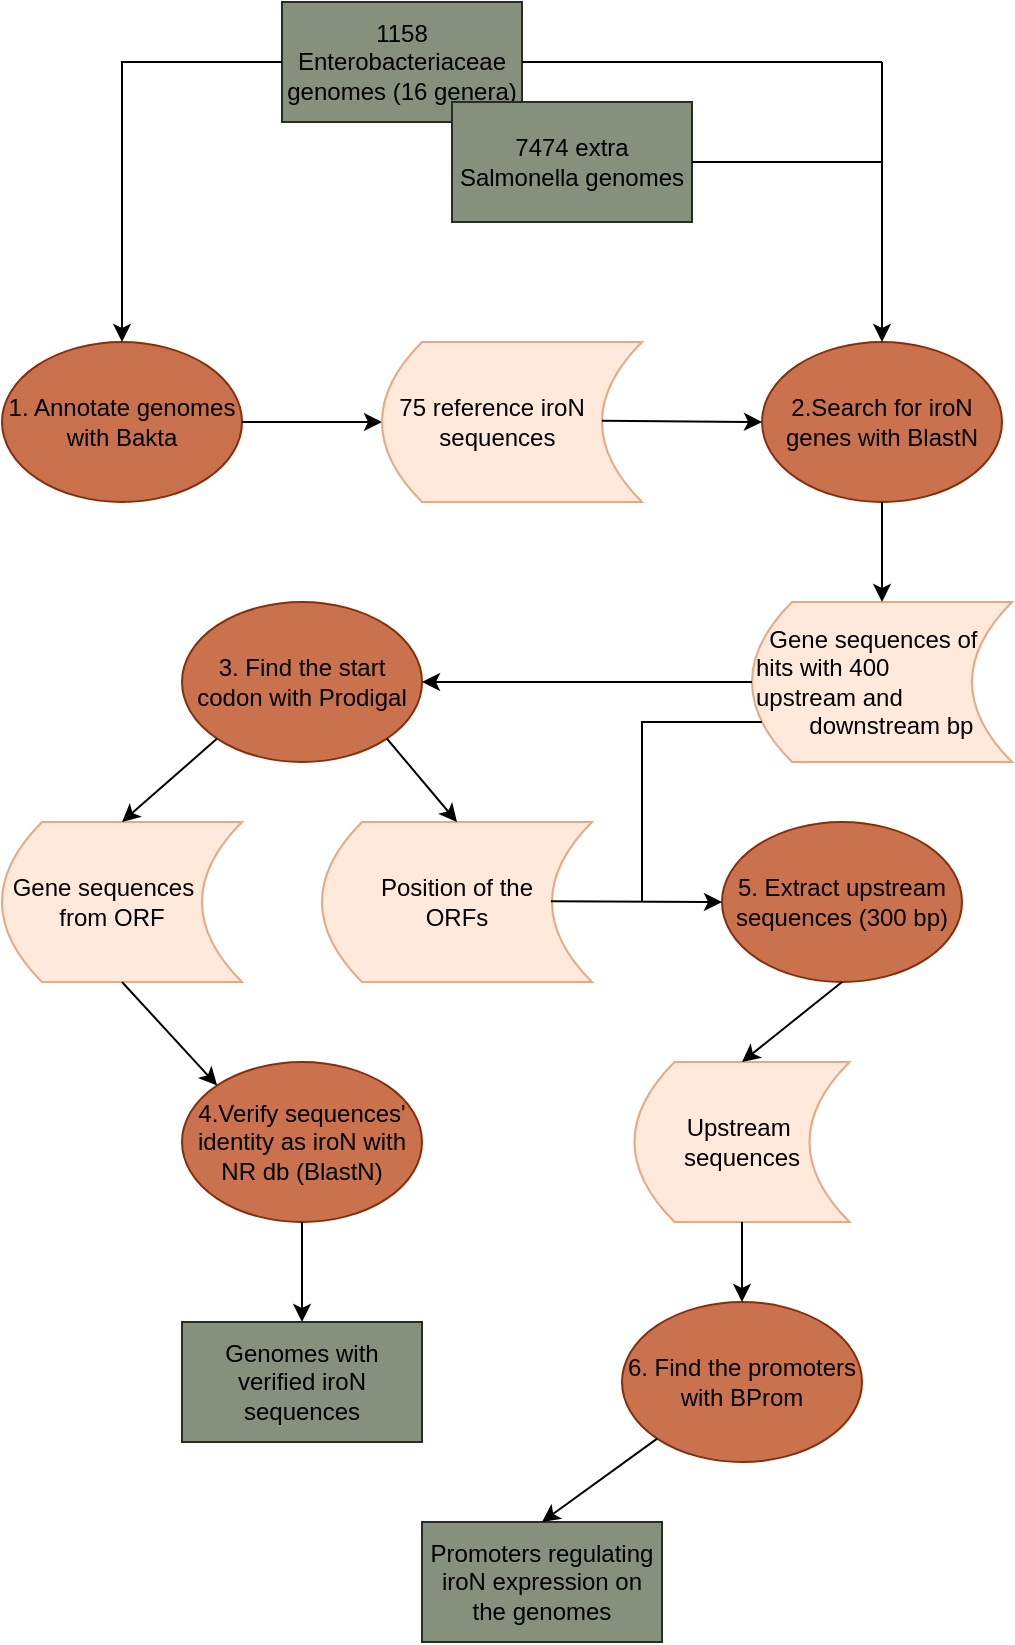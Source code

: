 <mxfile version="24.7.6">
  <diagram name="Page-1" id="XPCQrtxg84oxnPtzx1do">
    <mxGraphModel dx="1021" dy="769" grid="1" gridSize="10" guides="1" tooltips="1" connect="1" arrows="1" fold="1" page="1" pageScale="1" pageWidth="1100" pageHeight="1700" math="0" shadow="0">
      <root>
        <mxCell id="0" />
        <mxCell id="1" parent="0" />
        <mxCell id="5hx85q__BcJgSBlU8Jjk-2" value="1. Annotate genomes with Bakta" style="ellipse;whiteSpace=wrap;html=1;fillColor=#c9704c;strokeColor=#862F0D;" parent="1" vertex="1">
          <mxGeometry x="80" y="200" width="120" height="80" as="geometry" />
        </mxCell>
        <mxCell id="5hx85q__BcJgSBlU8Jjk-3" value="1158 Enterobacteriaceae genomes (16 genera)" style="rounded=0;whiteSpace=wrap;html=1;fillColor=#85917C;strokeColor=#292D26;" parent="1" vertex="1">
          <mxGeometry x="220" y="30" width="120" height="60" as="geometry" />
        </mxCell>
        <mxCell id="5hx85q__BcJgSBlU8Jjk-8" value="6. Find the promoters with BProm" style="ellipse;whiteSpace=wrap;html=1;fillColor=#CA714D;strokeColor=#862F0D;" parent="1" vertex="1">
          <mxGeometry x="390" y="680" width="120" height="80" as="geometry" />
        </mxCell>
        <mxCell id="5hx85q__BcJgSBlU8Jjk-13" value="Promoters regulating iroN expression on the genomes" style="rounded=0;whiteSpace=wrap;html=1;fillColor=#85917C;strokeColor=#292D26;" parent="1" vertex="1">
          <mxGeometry x="290" y="790" width="120" height="60" as="geometry" />
        </mxCell>
        <mxCell id="5hx85q__BcJgSBlU8Jjk-14" value="" style="endArrow=classic;html=1;rounded=0;exitX=1;exitY=0.5;exitDx=0;exitDy=0;entryX=0;entryY=0.5;entryDx=0;entryDy=0;" parent="1" source="5hx85q__BcJgSBlU8Jjk-2" target="JB7MgtdJx0A8OHqEg8VY-4" edge="1">
          <mxGeometry width="50" height="50" relative="1" as="geometry">
            <mxPoint x="400" y="440" as="sourcePoint" />
            <mxPoint x="270" y="230" as="targetPoint" />
          </mxGeometry>
        </mxCell>
        <mxCell id="5hx85q__BcJgSBlU8Jjk-15" value="" style="endArrow=classic;html=1;rounded=0;exitX=0;exitY=0.5;exitDx=0;exitDy=0;entryX=0.5;entryY=0;entryDx=0;entryDy=0;" parent="1" source="5hx85q__BcJgSBlU8Jjk-3" target="5hx85q__BcJgSBlU8Jjk-2" edge="1">
          <mxGeometry width="50" height="50" relative="1" as="geometry">
            <mxPoint x="400" y="440" as="sourcePoint" />
            <mxPoint x="450" y="390" as="targetPoint" />
            <Array as="points">
              <mxPoint x="140" y="60" />
            </Array>
          </mxGeometry>
        </mxCell>
        <mxCell id="JB7MgtdJx0A8OHqEg8VY-4" value="&lt;div align=&quot;left&quot;&gt;&amp;nbsp; 75 reference iroN&amp;nbsp;&amp;nbsp;&amp;nbsp; &lt;span style=&quot;white-space: pre;&quot;&gt;&#x9;&lt;/span&gt;sequences&lt;/div&gt;" style="shape=dataStorage;whiteSpace=wrap;html=1;fixedSize=1;align=left;fillColor=#FFE9DB;strokeColor=#E5AA85;" parent="1" vertex="1">
          <mxGeometry x="270" y="200" width="130" height="80" as="geometry" />
        </mxCell>
        <mxCell id="JB7MgtdJx0A8OHqEg8VY-8" value="2.Search for iroN genes with BlastN" style="ellipse;whiteSpace=wrap;html=1;fillColor=#CA714D;strokeColor=#862f0d;" parent="1" vertex="1">
          <mxGeometry x="460" y="200" width="120" height="80" as="geometry" />
        </mxCell>
        <mxCell id="JB7MgtdJx0A8OHqEg8VY-9" value="" style="endArrow=classic;html=1;rounded=0;entryX=0;entryY=0.5;entryDx=0;entryDy=0;exitX=0.846;exitY=0.492;exitDx=0;exitDy=0;exitPerimeter=0;" parent="1" source="JB7MgtdJx0A8OHqEg8VY-4" target="JB7MgtdJx0A8OHqEg8VY-8" edge="1">
          <mxGeometry width="50" height="50" relative="1" as="geometry">
            <mxPoint x="400" y="230" as="sourcePoint" />
            <mxPoint x="470" y="230" as="targetPoint" />
          </mxGeometry>
        </mxCell>
        <mxCell id="JB7MgtdJx0A8OHqEg8VY-10" value="" style="endArrow=classic;html=1;rounded=0;entryX=0.5;entryY=0;entryDx=0;entryDy=0;" parent="1" target="JB7MgtdJx0A8OHqEg8VY-8" edge="1">
          <mxGeometry width="50" height="50" relative="1" as="geometry">
            <mxPoint x="520" y="60" as="sourcePoint" />
            <mxPoint x="390" y="310" as="targetPoint" />
          </mxGeometry>
        </mxCell>
        <mxCell id="JB7MgtdJx0A8OHqEg8VY-15" value="&lt;div&gt;&amp;nbsp; Gene sequences of&amp;nbsp;&lt;/div&gt;&lt;div&gt;hits with 400&amp;nbsp;&lt;/div&gt;&lt;div&gt;upstream and &lt;span style=&quot;white-space: pre;&quot;&gt;&#x9;&lt;/span&gt;downstream bp&lt;/div&gt;" style="shape=dataStorage;whiteSpace=wrap;html=1;fixedSize=1;align=left;fillColor=#FFE9DB;strokeColor=#E5AA85;" parent="1" vertex="1">
          <mxGeometry x="455" y="330" width="130" height="80" as="geometry" />
        </mxCell>
        <mxCell id="JB7MgtdJx0A8OHqEg8VY-17" value="" style="endArrow=classic;html=1;rounded=0;exitX=0.5;exitY=1;exitDx=0;exitDy=0;entryX=0.5;entryY=0;entryDx=0;entryDy=0;" parent="1" source="JB7MgtdJx0A8OHqEg8VY-8" target="JB7MgtdJx0A8OHqEg8VY-15" edge="1">
          <mxGeometry width="50" height="50" relative="1" as="geometry">
            <mxPoint x="580" y="410" as="sourcePoint" />
            <mxPoint x="630" y="360" as="targetPoint" />
          </mxGeometry>
        </mxCell>
        <mxCell id="JB7MgtdJx0A8OHqEg8VY-18" value="3. Find the start codon with Prodigal" style="ellipse;whiteSpace=wrap;html=1;fillColor=#CA714D;strokeColor=#862F0D;" parent="1" vertex="1">
          <mxGeometry x="170" y="330" width="120" height="80" as="geometry" />
        </mxCell>
        <mxCell id="JB7MgtdJx0A8OHqEg8VY-19" value="" style="endArrow=classic;html=1;rounded=0;exitX=0;exitY=0.5;exitDx=0;exitDy=0;entryX=1;entryY=0.5;entryDx=0;entryDy=0;" parent="1" source="JB7MgtdJx0A8OHqEg8VY-15" target="JB7MgtdJx0A8OHqEg8VY-18" edge="1">
          <mxGeometry width="50" height="50" relative="1" as="geometry">
            <mxPoint x="260" y="450" as="sourcePoint" />
            <mxPoint x="310" y="400" as="targetPoint" />
          </mxGeometry>
        </mxCell>
        <mxCell id="JB7MgtdJx0A8OHqEg8VY-20" value="&lt;div align=&quot;center&quot;&gt;&amp;nbsp;Position of the&amp;nbsp;&lt;/div&gt;&lt;div align=&quot;center&quot;&gt;ORFs&lt;/div&gt;" style="shape=dataStorage;whiteSpace=wrap;html=1;fixedSize=1;align=center;fillColor=#FFE9DB;strokeColor=#E5AA85;" parent="1" vertex="1">
          <mxGeometry x="240" y="440" width="135" height="80" as="geometry" />
        </mxCell>
        <mxCell id="JB7MgtdJx0A8OHqEg8VY-21" value="&lt;div&gt;&amp;nbsp;Gene sequences&amp;nbsp;&lt;/div&gt;&lt;div&gt;&lt;span style=&quot;white-space: pre;&quot;&gt;&#x9;&lt;/span&gt;from ORF&lt;/div&gt;" style="shape=dataStorage;whiteSpace=wrap;html=1;fixedSize=1;align=left;fillColor=#FFE9DB;strokeColor=#E5AA85;" parent="1" vertex="1">
          <mxGeometry x="80" y="440" width="120" height="80" as="geometry" />
        </mxCell>
        <mxCell id="JB7MgtdJx0A8OHqEg8VY-23" value="4.Verify sequences&#39; identity as iroN with NR db (BlastN)" style="ellipse;whiteSpace=wrap;html=1;fillColor=#CA714D;strokeColor=#862F0D;" parent="1" vertex="1">
          <mxGeometry x="170" y="560" width="120" height="80" as="geometry" />
        </mxCell>
        <mxCell id="JB7MgtdJx0A8OHqEg8VY-24" value="Genomes with verified iroN sequences" style="rounded=0;whiteSpace=wrap;html=1;fillColor=#85917C;strokeColor=#292D26;" parent="1" vertex="1">
          <mxGeometry x="170" y="690" width="120" height="60" as="geometry" />
        </mxCell>
        <mxCell id="JB7MgtdJx0A8OHqEg8VY-25" value="5. Extract upstream sequences (300 bp)" style="ellipse;whiteSpace=wrap;html=1;fillColor=#CA714D;strokeColor=#862F0D;" parent="1" vertex="1">
          <mxGeometry x="440" y="440" width="120" height="80" as="geometry" />
        </mxCell>
        <mxCell id="JB7MgtdJx0A8OHqEg8VY-26" value="&lt;div&gt;Upstream&amp;nbsp;&lt;/div&gt;&lt;div&gt;sequences&lt;/div&gt;" style="shape=dataStorage;whiteSpace=wrap;html=1;fixedSize=1;align=center;fillColor=#FFE9DB;strokeColor=#E5AA85;" parent="1" vertex="1">
          <mxGeometry x="396.25" y="560" width="107.5" height="80" as="geometry" />
        </mxCell>
        <mxCell id="JB7MgtdJx0A8OHqEg8VY-1" value="7474 extra Salmonella genomes" style="rounded=0;whiteSpace=wrap;html=1;fillColor=#85917C;strokeColor=#292D26;" parent="1" vertex="1">
          <mxGeometry x="305" y="80" width="120" height="60" as="geometry" />
        </mxCell>
        <mxCell id="HDMEeG1fjW0iGM3FwmQQ-1" value="" style="endArrow=classic;html=1;rounded=0;exitX=0;exitY=1;exitDx=0;exitDy=0;entryX=0.5;entryY=0;entryDx=0;entryDy=0;" parent="1" source="JB7MgtdJx0A8OHqEg8VY-18" target="JB7MgtdJx0A8OHqEg8VY-21" edge="1">
          <mxGeometry width="50" height="50" relative="1" as="geometry">
            <mxPoint x="340" y="500" as="sourcePoint" />
            <mxPoint x="390" y="450" as="targetPoint" />
          </mxGeometry>
        </mxCell>
        <mxCell id="HDMEeG1fjW0iGM3FwmQQ-2" value="" style="endArrow=classic;html=1;rounded=0;exitX=1;exitY=1;exitDx=0;exitDy=0;entryX=0.5;entryY=0;entryDx=0;entryDy=0;" parent="1" source="JB7MgtdJx0A8OHqEg8VY-18" target="JB7MgtdJx0A8OHqEg8VY-20" edge="1">
          <mxGeometry width="50" height="50" relative="1" as="geometry">
            <mxPoint x="228" y="408" as="sourcePoint" />
            <mxPoint x="150" y="450" as="targetPoint" />
          </mxGeometry>
        </mxCell>
        <mxCell id="HDMEeG1fjW0iGM3FwmQQ-4" value="" style="endArrow=classic;html=1;rounded=0;exitX=0.848;exitY=0.496;exitDx=0;exitDy=0;entryX=0;entryY=0.5;entryDx=0;entryDy=0;exitPerimeter=0;" parent="1" source="JB7MgtdJx0A8OHqEg8VY-20" target="JB7MgtdJx0A8OHqEg8VY-25" edge="1">
          <mxGeometry width="50" height="50" relative="1" as="geometry">
            <mxPoint x="525" y="420" as="sourcePoint" />
            <mxPoint x="525" y="450" as="targetPoint" />
          </mxGeometry>
        </mxCell>
        <mxCell id="HDMEeG1fjW0iGM3FwmQQ-5" value="" style="endArrow=classic;html=1;rounded=0;exitX=0.5;exitY=1;exitDx=0;exitDy=0;entryX=0;entryY=0;entryDx=0;entryDy=0;" parent="1" source="JB7MgtdJx0A8OHqEg8VY-21" target="JB7MgtdJx0A8OHqEg8VY-23" edge="1">
          <mxGeometry width="50" height="50" relative="1" as="geometry">
            <mxPoint x="198" y="408" as="sourcePoint" />
            <mxPoint x="150" y="450" as="targetPoint" />
          </mxGeometry>
        </mxCell>
        <mxCell id="HDMEeG1fjW0iGM3FwmQQ-6" value="" style="endArrow=classic;html=1;rounded=0;exitX=0.5;exitY=1;exitDx=0;exitDy=0;entryX=0.5;entryY=0;entryDx=0;entryDy=0;" parent="1" source="JB7MgtdJx0A8OHqEg8VY-23" target="JB7MgtdJx0A8OHqEg8VY-24" edge="1">
          <mxGeometry width="50" height="50" relative="1" as="geometry">
            <mxPoint x="208" y="418" as="sourcePoint" />
            <mxPoint x="160" y="460" as="targetPoint" />
          </mxGeometry>
        </mxCell>
        <mxCell id="HDMEeG1fjW0iGM3FwmQQ-7" value="" style="endArrow=classic;html=1;rounded=0;exitX=0.5;exitY=1;exitDx=0;exitDy=0;entryX=0.5;entryY=0;entryDx=0;entryDy=0;" parent="1" source="JB7MgtdJx0A8OHqEg8VY-25" target="JB7MgtdJx0A8OHqEg8VY-26" edge="1">
          <mxGeometry width="50" height="50" relative="1" as="geometry">
            <mxPoint x="240" y="650" as="sourcePoint" />
            <mxPoint x="240" y="700" as="targetPoint" />
          </mxGeometry>
        </mxCell>
        <mxCell id="HDMEeG1fjW0iGM3FwmQQ-8" value="" style="endArrow=classic;html=1;rounded=0;exitX=0.5;exitY=1;exitDx=0;exitDy=0;entryX=0.5;entryY=0;entryDx=0;entryDy=0;" parent="1" source="JB7MgtdJx0A8OHqEg8VY-26" target="5hx85q__BcJgSBlU8Jjk-8" edge="1">
          <mxGeometry width="50" height="50" relative="1" as="geometry">
            <mxPoint x="240" y="650" as="sourcePoint" />
            <mxPoint x="240" y="700" as="targetPoint" />
          </mxGeometry>
        </mxCell>
        <mxCell id="HDMEeG1fjW0iGM3FwmQQ-9" value="" style="endArrow=classic;html=1;rounded=0;exitX=0;exitY=1;exitDx=0;exitDy=0;entryX=0.5;entryY=0;entryDx=0;entryDy=0;" parent="1" source="5hx85q__BcJgSBlU8Jjk-8" target="5hx85q__BcJgSBlU8Jjk-13" edge="1">
          <mxGeometry width="50" height="50" relative="1" as="geometry">
            <mxPoint x="460" y="650" as="sourcePoint" />
            <mxPoint x="460" y="690" as="targetPoint" />
          </mxGeometry>
        </mxCell>
        <mxCell id="HDMEeG1fjW0iGM3FwmQQ-10" value="" style="endArrow=none;html=1;rounded=0;exitX=1;exitY=0.5;exitDx=0;exitDy=0;" parent="1" source="5hx85q__BcJgSBlU8Jjk-3" edge="1">
          <mxGeometry width="50" height="50" relative="1" as="geometry">
            <mxPoint x="460" y="100" as="sourcePoint" />
            <mxPoint x="520" y="60" as="targetPoint" />
          </mxGeometry>
        </mxCell>
        <mxCell id="HDMEeG1fjW0iGM3FwmQQ-12" value="" style="endArrow=none;html=1;rounded=0;exitX=1;exitY=0.5;exitDx=0;exitDy=0;" parent="1" source="JB7MgtdJx0A8OHqEg8VY-1" edge="1">
          <mxGeometry width="50" height="50" relative="1" as="geometry">
            <mxPoint x="450" y="90" as="sourcePoint" />
            <mxPoint x="520" y="110" as="targetPoint" />
          </mxGeometry>
        </mxCell>
        <mxCell id="P17jj_SJ8qOMWM6Tid5h-1" value="" style="endArrow=none;html=1;rounded=0;entryX=0.038;entryY=0.75;entryDx=0;entryDy=0;entryPerimeter=0;" parent="1" target="JB7MgtdJx0A8OHqEg8VY-15" edge="1">
          <mxGeometry width="50" height="50" relative="1" as="geometry">
            <mxPoint x="400" y="480" as="sourcePoint" />
            <mxPoint x="400" y="360" as="targetPoint" />
            <Array as="points">
              <mxPoint x="400" y="390" />
            </Array>
          </mxGeometry>
        </mxCell>
      </root>
    </mxGraphModel>
  </diagram>
</mxfile>
